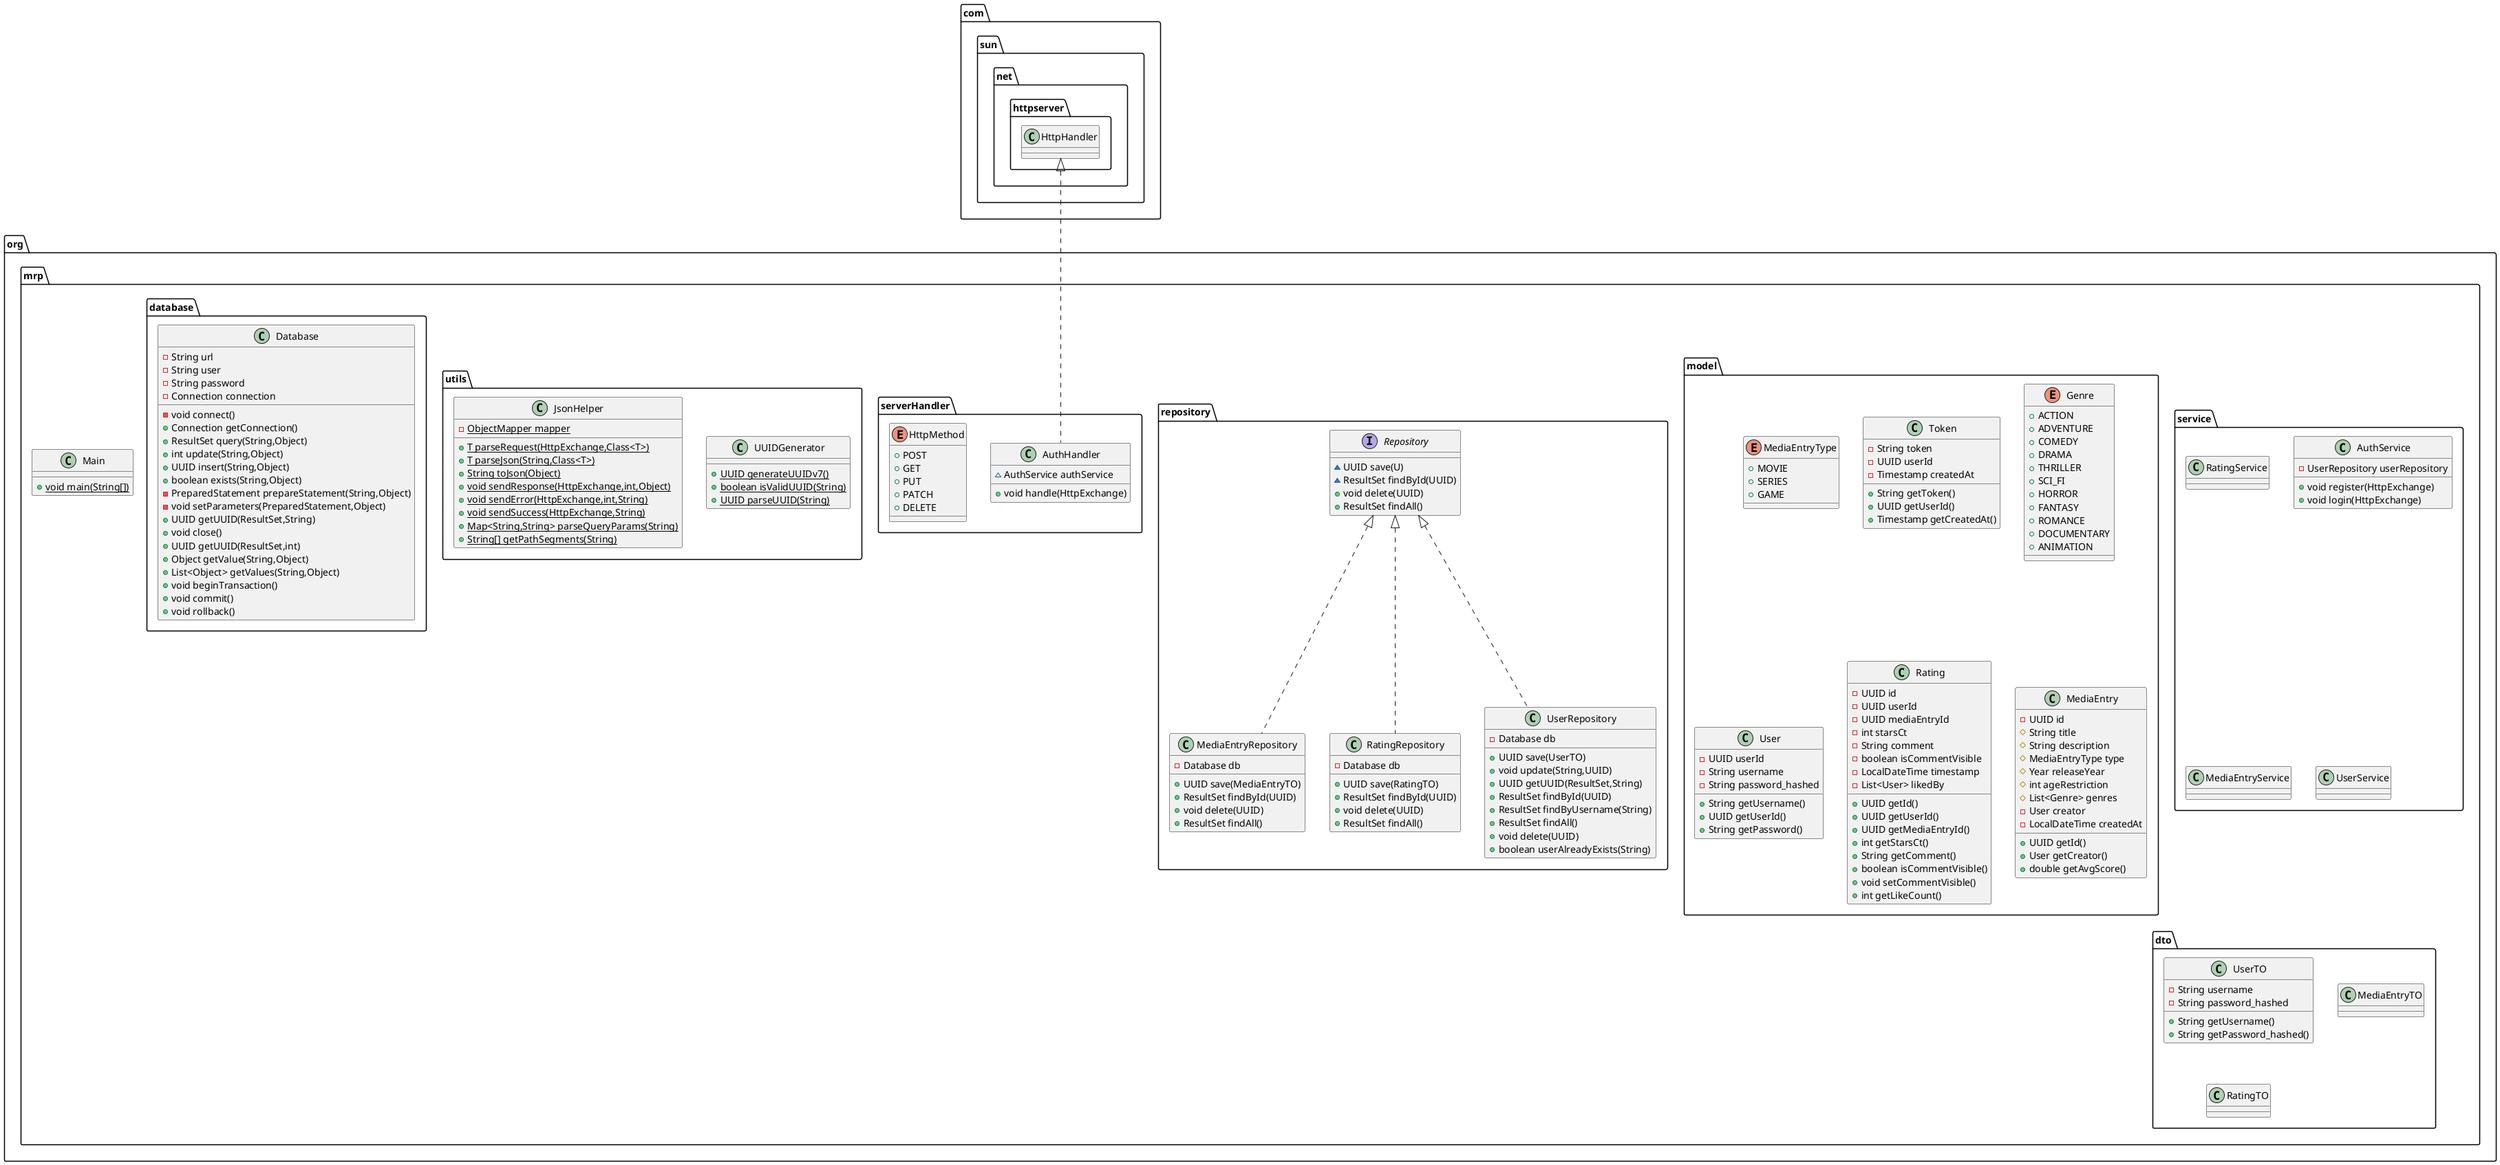 @startuml
class org.mrp.service.RatingService {
}
enum org.mrp.model.MediaEntryType {
+  MOVIE
+  SERIES
+  GAME
}

class org.mrp.repository.MediaEntryRepository {
- Database db
+ UUID save(MediaEntryTO)
+ ResultSet findById(UUID)
+ void delete(UUID)
+ ResultSet findAll()
}


class org.mrp.serverHandler.AuthHandler {
~ AuthService authService
+ void handle(HttpExchange)
}


class org.mrp.Main {
+ {static} void main(String[])
}

class org.mrp.repository.RatingRepository {
- Database db
+ UUID save(RatingTO)
+ ResultSet findById(UUID)
+ void delete(UUID)
+ ResultSet findAll()
}


class org.mrp.model.Token {
- String token
- UUID userId
- Timestamp createdAt
+ String getToken()
+ UUID getUserId()
+ Timestamp getCreatedAt()
}


enum org.mrp.model.Genre {
+  ACTION
+  ADVENTURE
+  COMEDY
+  DRAMA
+  THRILLER
+  SCI_FI
+  HORROR
+  FANTASY
+  ROMANCE
+  DOCUMENTARY
+  ANIMATION
}

class org.mrp.service.AuthService {
- UserRepository userRepository
+ void register(HttpExchange)
+ void login(HttpExchange)
}


interface org.mrp.repository.Repository {
~ UUID save(U)
~ ResultSet findById(UUID)
+ void delete(UUID)
+ ResultSet findAll()
}

class org.mrp.utils.UUIDGenerator {
+ {static} UUID generateUUIDv7()
+ {static} boolean isValidUUID(String)
+ {static} UUID parseUUID(String)
}

class org.mrp.dto.UserTO {
- String username
- String password_hashed
+ String getUsername()
+ String getPassword_hashed()
}


enum org.mrp.serverHandler.HttpMethod {
+  POST
+  GET
+  PUT
+  PATCH
+  DELETE
}

class org.mrp.model.User {
- UUID userId
- String username
- String password_hashed
+ String getUsername()
+ UUID getUserId()
+ String getPassword()
}


class org.mrp.service.MediaEntryService {
}
class org.mrp.service.UserService {
}
class org.mrp.model.Rating {
- UUID id
- UUID userId
- UUID mediaEntryId
- int starsCt
- String comment
- boolean isCommentVisible
- LocalDateTime timestamp
- List<User> likedBy
+ UUID getId()
+ UUID getUserId()
+ UUID getMediaEntryId()
+ int getStarsCt()
+ String getComment()
+ boolean isCommentVisible()
+ void setCommentVisible()
+ int getLikeCount()
}


class org.mrp.repository.UserRepository {
- Database db
+ UUID save(UserTO)
+ void update(String,UUID)
+ UUID getUUID(ResultSet,String)
+ ResultSet findById(UUID)
+ ResultSet findByUsername(String)
+ ResultSet findAll()
+ void delete(UUID)
+ boolean userAlreadyExists(String)
}


class org.mrp.dto.MediaEntryTO {
}
class org.mrp.utils.JsonHelper {
- {static} ObjectMapper mapper
+ {static} T parseRequest(HttpExchange,Class<T>)
+ {static} T parseJson(String,Class<T>)
+ {static} String toJson(Object)
+ {static} void sendResponse(HttpExchange,int,Object)
+ {static} void sendError(HttpExchange,int,String)
+ {static} void sendSuccess(HttpExchange,String)
+ {static} Map<String,String> parseQueryParams(String)
+ {static} String[] getPathSegments(String)
}


class org.mrp.model.MediaEntry {
- UUID id
# String title
# String description
# MediaEntryType type
# Year releaseYear
# int ageRestriction
# List<Genre> genres
- User creator
- LocalDateTime createdAt
+ UUID getId()
+ User getCreator()
+ double getAvgScore()
}


class org.mrp.dto.RatingTO {
}
class org.mrp.database.Database {
- String url
- String user
- String password
- Connection connection
- void connect()
+ Connection getConnection()
+ ResultSet query(String,Object)
+ int update(String,Object)
+ UUID insert(String,Object)
+ boolean exists(String,Object)
- PreparedStatement prepareStatement(String,Object)
- void setParameters(PreparedStatement,Object)
+ UUID getUUID(ResultSet,String)
+ void close()
+ UUID getUUID(ResultSet,int)
+ Object getValue(String,Object)
+ List<Object> getValues(String,Object)
+ void beginTransaction()
+ void commit()
+ void rollback()
}




org.mrp.repository.Repository <|.. org.mrp.repository.MediaEntryRepository
com.sun.net.httpserver.HttpHandler <|.. org.mrp.serverHandler.AuthHandler
org.mrp.repository.Repository <|.. org.mrp.repository.RatingRepository
org.mrp.repository.Repository <|.. org.mrp.repository.UserRepository
@enduml